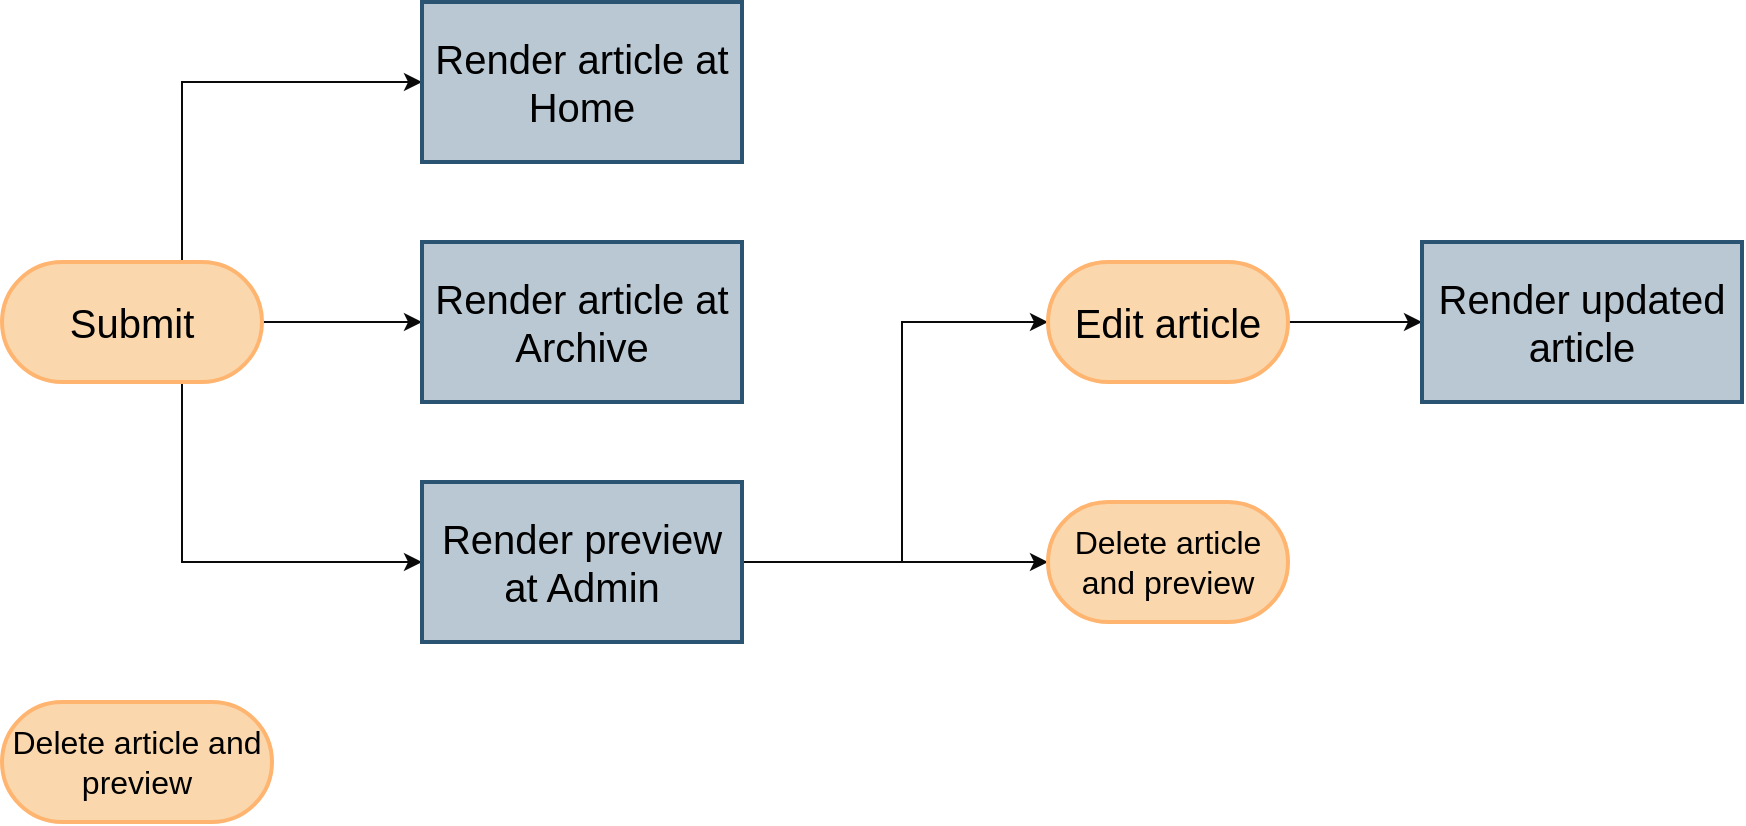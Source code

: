 <mxfile version="24.5.5" type="device">
  <diagram id="C5RBs43oDa-KdzZeNtuy" name="Page-1">
    <mxGraphModel dx="1501" dy="839" grid="1" gridSize="10" guides="1" tooltips="1" connect="1" arrows="1" fold="1" page="1" pageScale="1" pageWidth="1169" pageHeight="827" background="#FFFFFF" math="0" shadow="0">
      <root>
        <mxCell id="WIyWlLk6GJQsqaUBKTNV-0" />
        <mxCell id="WIyWlLk6GJQsqaUBKTNV-1" parent="WIyWlLk6GJQsqaUBKTNV-0" />
        <mxCell id="h4_NaX_gWCDESsmXulDW-5" style="edgeStyle=orthogonalEdgeStyle;rounded=0;orthogonalLoop=1;jettySize=auto;html=1;strokeColor=#0A0A0A;" edge="1" parent="WIyWlLk6GJQsqaUBKTNV-1" source="h4_NaX_gWCDESsmXulDW-4">
          <mxGeometry relative="1" as="geometry">
            <mxPoint x="377" y="349" as="targetPoint" />
          </mxGeometry>
        </mxCell>
        <mxCell id="h4_NaX_gWCDESsmXulDW-16" style="edgeStyle=orthogonalEdgeStyle;rounded=0;orthogonalLoop=1;jettySize=auto;html=1;entryX=0;entryY=0.5;entryDx=0;entryDy=0;strokeColor=#0A0A0A;" edge="1" parent="WIyWlLk6GJQsqaUBKTNV-1" source="h4_NaX_gWCDESsmXulDW-4" target="h4_NaX_gWCDESsmXulDW-13">
          <mxGeometry relative="1" as="geometry">
            <mxPoint x="217" y="229" as="targetPoint" />
            <Array as="points">
              <mxPoint x="257" y="229" />
            </Array>
          </mxGeometry>
        </mxCell>
        <mxCell id="h4_NaX_gWCDESsmXulDW-17" style="edgeStyle=orthogonalEdgeStyle;rounded=0;orthogonalLoop=1;jettySize=auto;html=1;entryX=0;entryY=0.5;entryDx=0;entryDy=0;strokeColor=#0A0A0A;" edge="1" parent="WIyWlLk6GJQsqaUBKTNV-1" source="h4_NaX_gWCDESsmXulDW-4" target="h4_NaX_gWCDESsmXulDW-14">
          <mxGeometry relative="1" as="geometry">
            <mxPoint x="217" y="469" as="targetPoint" />
            <Array as="points">
              <mxPoint x="257" y="469" />
            </Array>
          </mxGeometry>
        </mxCell>
        <mxCell id="h4_NaX_gWCDESsmXulDW-4" value="&lt;font style=&quot;font-size: 20px;&quot;&gt;Submit&lt;/font&gt;" style="rounded=1;whiteSpace=wrap;html=1;glass=0;fillColor=#fad7ac;strokeColor=#FFB570;strokeWidth=2;arcSize=50;" vertex="1" parent="WIyWlLk6GJQsqaUBKTNV-1">
          <mxGeometry x="167" y="319" width="130" height="60" as="geometry" />
        </mxCell>
        <mxCell id="h4_NaX_gWCDESsmXulDW-7" value="&lt;font style=&quot;font-size: 20px;&quot;&gt;Render article at Archive&lt;/font&gt;" style="rounded=0;whiteSpace=wrap;html=1;fillColor=#bac8d3;strokeColor=#2B5473;strokeWidth=2;" vertex="1" parent="WIyWlLk6GJQsqaUBKTNV-1">
          <mxGeometry x="377" y="309" width="160" height="80" as="geometry" />
        </mxCell>
        <mxCell id="h4_NaX_gWCDESsmXulDW-13" value="&lt;font style=&quot;font-size: 20px;&quot;&gt;Render article at Home&lt;/font&gt;" style="rounded=0;whiteSpace=wrap;html=1;fillColor=#bac8d3;strokeColor=#2B5473;strokeWidth=2;" vertex="1" parent="WIyWlLk6GJQsqaUBKTNV-1">
          <mxGeometry x="377" y="189" width="160" height="80" as="geometry" />
        </mxCell>
        <mxCell id="h4_NaX_gWCDESsmXulDW-25" style="edgeStyle=orthogonalEdgeStyle;rounded=0;orthogonalLoop=1;jettySize=auto;html=1;entryX=0;entryY=0.5;entryDx=0;entryDy=0;strokeColor=#0A0A0A;" edge="1" parent="WIyWlLk6GJQsqaUBKTNV-1" source="h4_NaX_gWCDESsmXulDW-14" target="h4_NaX_gWCDESsmXulDW-20">
          <mxGeometry relative="1" as="geometry">
            <mxPoint x="457" y="679" as="targetPoint" />
          </mxGeometry>
        </mxCell>
        <mxCell id="h4_NaX_gWCDESsmXulDW-26" style="edgeStyle=orthogonalEdgeStyle;rounded=0;orthogonalLoop=1;jettySize=auto;html=1;entryX=0;entryY=0.5;entryDx=0;entryDy=0;strokeColor=#0A0A0A;" edge="1" parent="WIyWlLk6GJQsqaUBKTNV-1" source="h4_NaX_gWCDESsmXulDW-14" target="h4_NaX_gWCDESsmXulDW-32">
          <mxGeometry relative="1" as="geometry">
            <mxPoint x="477" y="629" as="targetPoint" />
            <Array as="points">
              <mxPoint x="617" y="469" />
            </Array>
          </mxGeometry>
        </mxCell>
        <mxCell id="h4_NaX_gWCDESsmXulDW-14" value="&lt;font style=&quot;font-size: 20px;&quot;&gt;Render preview at Admin&lt;/font&gt;" style="rounded=0;whiteSpace=wrap;html=1;fillColor=#bac8d3;strokeColor=#2B5473;strokeWidth=2;" vertex="1" parent="WIyWlLk6GJQsqaUBKTNV-1">
          <mxGeometry x="377" y="429" width="160" height="80" as="geometry" />
        </mxCell>
        <mxCell id="h4_NaX_gWCDESsmXulDW-20" value="&lt;font style=&quot;font-size: 16px;&quot;&gt;Delete article and preview&lt;/font&gt;" style="whiteSpace=wrap;html=1;fillColor=#fad7ac;strokeColor=#FFB570;rounded=1;glass=0;strokeWidth=2;arcSize=50;" vertex="1" parent="WIyWlLk6GJQsqaUBKTNV-1">
          <mxGeometry x="690" y="439" width="120" height="60" as="geometry" />
        </mxCell>
        <mxCell id="h4_NaX_gWCDESsmXulDW-30" value="&lt;font style=&quot;font-size: 16px;&quot;&gt;Delete article and preview&lt;/font&gt;" style="whiteSpace=wrap;html=1;fillColor=#fad7ac;strokeColor=#FFB570;rounded=1;glass=0;strokeWidth=2;arcSize=50;" vertex="1" parent="WIyWlLk6GJQsqaUBKTNV-1">
          <mxGeometry x="167" y="539" width="135" height="60" as="geometry" />
        </mxCell>
        <mxCell id="h4_NaX_gWCDESsmXulDW-34" style="edgeStyle=orthogonalEdgeStyle;rounded=0;orthogonalLoop=1;jettySize=auto;html=1;entryX=0;entryY=0.5;entryDx=0;entryDy=0;strokeColor=#0A0A0A;" edge="1" parent="WIyWlLk6GJQsqaUBKTNV-1" source="h4_NaX_gWCDESsmXulDW-32" target="h4_NaX_gWCDESsmXulDW-33">
          <mxGeometry relative="1" as="geometry" />
        </mxCell>
        <mxCell id="h4_NaX_gWCDESsmXulDW-32" value="&lt;font style=&quot;font-size: 20px;&quot;&gt;Edit article&lt;/font&gt;" style="whiteSpace=wrap;html=1;fillColor=#fad7ac;strokeColor=#FFB570;rounded=1;glass=0;strokeWidth=2;arcSize=50;" vertex="1" parent="WIyWlLk6GJQsqaUBKTNV-1">
          <mxGeometry x="690" y="319" width="120" height="60" as="geometry" />
        </mxCell>
        <mxCell id="h4_NaX_gWCDESsmXulDW-33" value="&lt;font style=&quot;font-size: 20px;&quot;&gt;Render updated article&lt;/font&gt;" style="rounded=0;whiteSpace=wrap;html=1;fillColor=#bac8d3;strokeColor=#2B5473;strokeWidth=2;" vertex="1" parent="WIyWlLk6GJQsqaUBKTNV-1">
          <mxGeometry x="877" y="309" width="160" height="80" as="geometry" />
        </mxCell>
      </root>
    </mxGraphModel>
  </diagram>
</mxfile>
